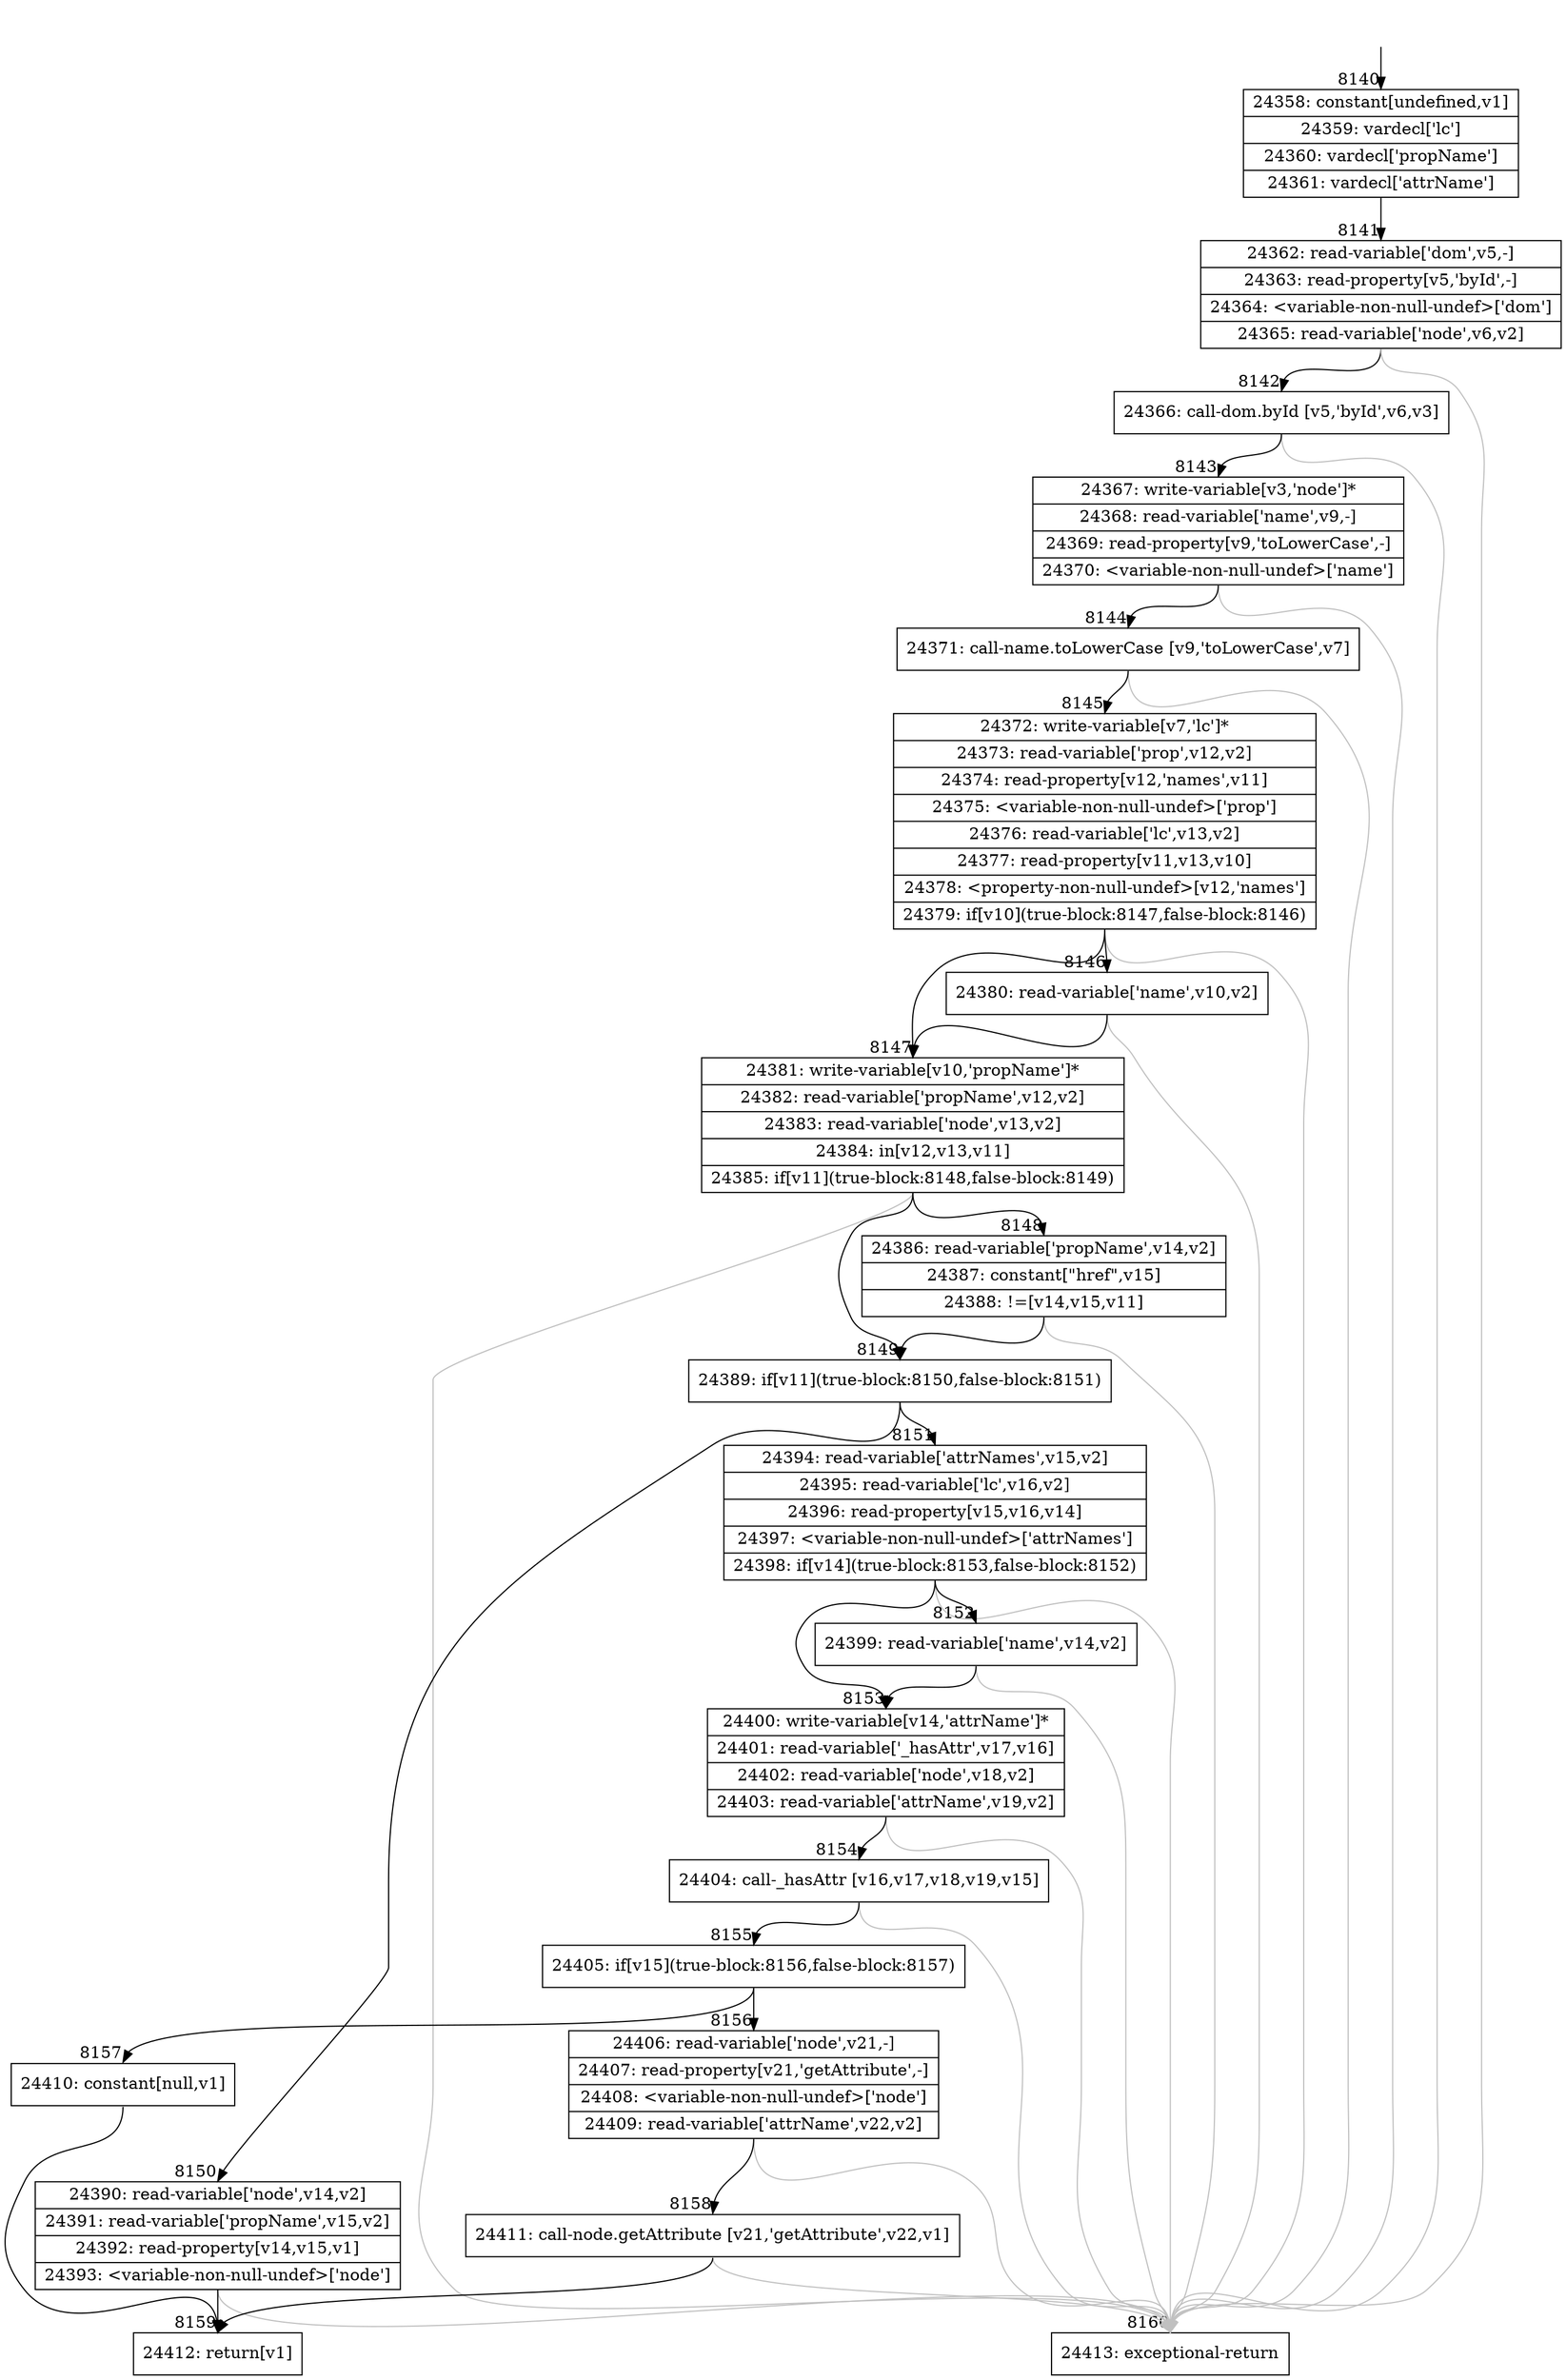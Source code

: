 digraph {
rankdir="TD"
BB_entry548[shape=none,label=""];
BB_entry548 -> BB8140 [tailport=s, headport=n, headlabel="    8140"]
BB8140 [shape=record label="{24358: constant[undefined,v1]|24359: vardecl['lc']|24360: vardecl['propName']|24361: vardecl['attrName']}" ] 
BB8140 -> BB8141 [tailport=s, headport=n, headlabel="      8141"]
BB8141 [shape=record label="{24362: read-variable['dom',v5,-]|24363: read-property[v5,'byId',-]|24364: \<variable-non-null-undef\>['dom']|24365: read-variable['node',v6,v2]}" ] 
BB8141 -> BB8142 [tailport=s, headport=n, headlabel="      8142"]
BB8141 -> BB8160 [tailport=s, headport=n, color=gray, headlabel="      8160"]
BB8142 [shape=record label="{24366: call-dom.byId [v5,'byId',v6,v3]}" ] 
BB8142 -> BB8143 [tailport=s, headport=n, headlabel="      8143"]
BB8142 -> BB8160 [tailport=s, headport=n, color=gray]
BB8143 [shape=record label="{24367: write-variable[v3,'node']*|24368: read-variable['name',v9,-]|24369: read-property[v9,'toLowerCase',-]|24370: \<variable-non-null-undef\>['name']}" ] 
BB8143 -> BB8144 [tailport=s, headport=n, headlabel="      8144"]
BB8143 -> BB8160 [tailport=s, headport=n, color=gray]
BB8144 [shape=record label="{24371: call-name.toLowerCase [v9,'toLowerCase',v7]}" ] 
BB8144 -> BB8145 [tailport=s, headport=n, headlabel="      8145"]
BB8144 -> BB8160 [tailport=s, headport=n, color=gray]
BB8145 [shape=record label="{24372: write-variable[v7,'lc']*|24373: read-variable['prop',v12,v2]|24374: read-property[v12,'names',v11]|24375: \<variable-non-null-undef\>['prop']|24376: read-variable['lc',v13,v2]|24377: read-property[v11,v13,v10]|24378: \<property-non-null-undef\>[v12,'names']|24379: if[v10](true-block:8147,false-block:8146)}" ] 
BB8145 -> BB8147 [tailport=s, headport=n, headlabel="      8147"]
BB8145 -> BB8146 [tailport=s, headport=n, headlabel="      8146"]
BB8145 -> BB8160 [tailport=s, headport=n, color=gray]
BB8146 [shape=record label="{24380: read-variable['name',v10,v2]}" ] 
BB8146 -> BB8147 [tailport=s, headport=n]
BB8146 -> BB8160 [tailport=s, headport=n, color=gray]
BB8147 [shape=record label="{24381: write-variable[v10,'propName']*|24382: read-variable['propName',v12,v2]|24383: read-variable['node',v13,v2]|24384: in[v12,v13,v11]|24385: if[v11](true-block:8148,false-block:8149)}" ] 
BB8147 -> BB8149 [tailport=s, headport=n, headlabel="      8149"]
BB8147 -> BB8148 [tailport=s, headport=n, headlabel="      8148"]
BB8147 -> BB8160 [tailport=s, headport=n, color=gray]
BB8148 [shape=record label="{24386: read-variable['propName',v14,v2]|24387: constant[\"href\",v15]|24388: !=[v14,v15,v11]}" ] 
BB8148 -> BB8149 [tailport=s, headport=n]
BB8148 -> BB8160 [tailport=s, headport=n, color=gray]
BB8149 [shape=record label="{24389: if[v11](true-block:8150,false-block:8151)}" ] 
BB8149 -> BB8150 [tailport=s, headport=n, headlabel="      8150"]
BB8149 -> BB8151 [tailport=s, headport=n, headlabel="      8151"]
BB8150 [shape=record label="{24390: read-variable['node',v14,v2]|24391: read-variable['propName',v15,v2]|24392: read-property[v14,v15,v1]|24393: \<variable-non-null-undef\>['node']}" ] 
BB8150 -> BB8159 [tailport=s, headport=n, headlabel="      8159"]
BB8150 -> BB8160 [tailport=s, headport=n, color=gray]
BB8151 [shape=record label="{24394: read-variable['attrNames',v15,v2]|24395: read-variable['lc',v16,v2]|24396: read-property[v15,v16,v14]|24397: \<variable-non-null-undef\>['attrNames']|24398: if[v14](true-block:8153,false-block:8152)}" ] 
BB8151 -> BB8153 [tailport=s, headport=n, headlabel="      8153"]
BB8151 -> BB8152 [tailport=s, headport=n, headlabel="      8152"]
BB8151 -> BB8160 [tailport=s, headport=n, color=gray]
BB8152 [shape=record label="{24399: read-variable['name',v14,v2]}" ] 
BB8152 -> BB8153 [tailport=s, headport=n]
BB8152 -> BB8160 [tailport=s, headport=n, color=gray]
BB8153 [shape=record label="{24400: write-variable[v14,'attrName']*|24401: read-variable['_hasAttr',v17,v16]|24402: read-variable['node',v18,v2]|24403: read-variable['attrName',v19,v2]}" ] 
BB8153 -> BB8154 [tailport=s, headport=n, headlabel="      8154"]
BB8153 -> BB8160 [tailport=s, headport=n, color=gray]
BB8154 [shape=record label="{24404: call-_hasAttr [v16,v17,v18,v19,v15]}" ] 
BB8154 -> BB8155 [tailport=s, headport=n, headlabel="      8155"]
BB8154 -> BB8160 [tailport=s, headport=n, color=gray]
BB8155 [shape=record label="{24405: if[v15](true-block:8156,false-block:8157)}" ] 
BB8155 -> BB8156 [tailport=s, headport=n, headlabel="      8156"]
BB8155 -> BB8157 [tailport=s, headport=n, headlabel="      8157"]
BB8156 [shape=record label="{24406: read-variable['node',v21,-]|24407: read-property[v21,'getAttribute',-]|24408: \<variable-non-null-undef\>['node']|24409: read-variable['attrName',v22,v2]}" ] 
BB8156 -> BB8158 [tailport=s, headport=n, headlabel="      8158"]
BB8156 -> BB8160 [tailport=s, headport=n, color=gray]
BB8157 [shape=record label="{24410: constant[null,v1]}" ] 
BB8157 -> BB8159 [tailport=s, headport=n]
BB8158 [shape=record label="{24411: call-node.getAttribute [v21,'getAttribute',v22,v1]}" ] 
BB8158 -> BB8159 [tailport=s, headport=n]
BB8158 -> BB8160 [tailport=s, headport=n, color=gray]
BB8159 [shape=record label="{24412: return[v1]}" ] 
BB8160 [shape=record label="{24413: exceptional-return}" ] 
//#$~ 11433
}
